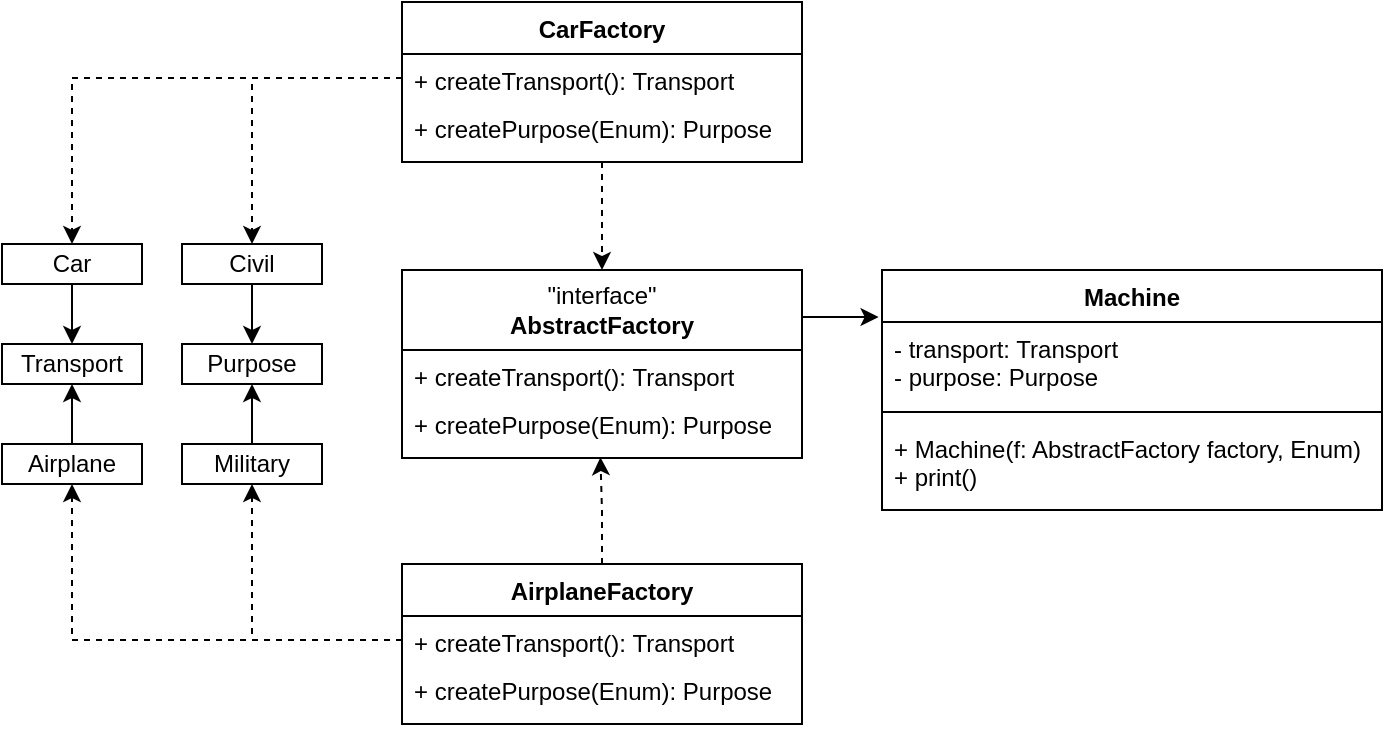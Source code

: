 <mxfile version="24.0.1" type="device">
  <diagram name="Страница — 1" id="iVpCG7FMlawMoxD5orLH">
    <mxGraphModel dx="2074" dy="2987" grid="1" gridSize="10" guides="1" tooltips="1" connect="1" arrows="1" fold="1" page="1" pageScale="1" pageWidth="827" pageHeight="1169" math="0" shadow="0">
      <root>
        <mxCell id="0" />
        <mxCell id="1" parent="0" />
        <mxCell id="Z0x5usEhRj3-oJsWClzO-65" style="edgeStyle=orthogonalEdgeStyle;rounded=0;orthogonalLoop=1;jettySize=auto;html=1;exitX=0.5;exitY=1;exitDx=0;exitDy=0;entryX=0.5;entryY=0;entryDx=0;entryDy=0;dashed=1;" edge="1" parent="1" source="Z0x5usEhRj3-oJsWClzO-35" target="Z0x5usEhRj3-oJsWClzO-39">
          <mxGeometry relative="1" as="geometry" />
        </mxCell>
        <mxCell id="Z0x5usEhRj3-oJsWClzO-35" value="CarFactory" style="swimlane;fontStyle=1;align=center;verticalAlign=top;childLayout=stackLayout;horizontal=1;startSize=26;horizontalStack=0;resizeParent=1;resizeParentMax=0;resizeLast=0;collapsible=1;marginBottom=0;whiteSpace=wrap;html=1;" vertex="1" parent="1">
          <mxGeometry x="-520" y="-1961" width="200" height="80" as="geometry" />
        </mxCell>
        <mxCell id="Z0x5usEhRj3-oJsWClzO-38" value="+ createTransport():&amp;nbsp;Transport" style="text;strokeColor=none;fillColor=none;align=left;verticalAlign=top;spacingLeft=4;spacingRight=4;overflow=hidden;rotatable=0;points=[[0,0.5],[1,0.5]];portConstraint=eastwest;whiteSpace=wrap;html=1;" vertex="1" parent="Z0x5usEhRj3-oJsWClzO-35">
          <mxGeometry y="26" width="200" height="24" as="geometry" />
        </mxCell>
        <mxCell id="Z0x5usEhRj3-oJsWClzO-60" value="+ createPurpose(Enum):&amp;nbsp;Purpose" style="text;strokeColor=none;fillColor=none;align=left;verticalAlign=top;spacingLeft=4;spacingRight=4;overflow=hidden;rotatable=0;points=[[0,0.5],[1,0.5]];portConstraint=eastwest;whiteSpace=wrap;html=1;" vertex="1" parent="Z0x5usEhRj3-oJsWClzO-35">
          <mxGeometry y="50" width="200" height="30" as="geometry" />
        </mxCell>
        <mxCell id="Z0x5usEhRj3-oJsWClzO-39" value="&quot;interface&quot;&lt;br&gt;&lt;b&gt;AbstractFactory&lt;/b&gt;" style="swimlane;fontStyle=0;childLayout=stackLayout;horizontal=1;startSize=40;fillColor=none;horizontalStack=0;resizeParent=1;resizeParentMax=0;resizeLast=0;collapsible=1;marginBottom=0;whiteSpace=wrap;html=1;" vertex="1" parent="1">
          <mxGeometry x="-520" y="-1827" width="200" height="94" as="geometry" />
        </mxCell>
        <mxCell id="Z0x5usEhRj3-oJsWClzO-64" value="+ createTransport():&amp;nbsp;Transport" style="text;strokeColor=none;fillColor=none;align=left;verticalAlign=top;spacingLeft=4;spacingRight=4;overflow=hidden;rotatable=0;points=[[0,0.5],[1,0.5]];portConstraint=eastwest;whiteSpace=wrap;html=1;" vertex="1" parent="Z0x5usEhRj3-oJsWClzO-39">
          <mxGeometry y="40" width="200" height="24" as="geometry" />
        </mxCell>
        <mxCell id="Z0x5usEhRj3-oJsWClzO-63" value="+ createPurpose(Enum):&amp;nbsp;Purpose" style="text;strokeColor=none;fillColor=none;align=left;verticalAlign=top;spacingLeft=4;spacingRight=4;overflow=hidden;rotatable=0;points=[[0,0.5],[1,0.5]];portConstraint=eastwest;whiteSpace=wrap;html=1;" vertex="1" parent="Z0x5usEhRj3-oJsWClzO-39">
          <mxGeometry y="64" width="200" height="30" as="geometry" />
        </mxCell>
        <mxCell id="Z0x5usEhRj3-oJsWClzO-56" style="edgeStyle=orthogonalEdgeStyle;rounded=0;orthogonalLoop=1;jettySize=auto;html=1;exitX=0.5;exitY=1;exitDx=0;exitDy=0;entryX=0.5;entryY=0;entryDx=0;entryDy=0;" edge="1" parent="1" source="Z0x5usEhRj3-oJsWClzO-44" target="Z0x5usEhRj3-oJsWClzO-45">
          <mxGeometry relative="1" as="geometry" />
        </mxCell>
        <mxCell id="Z0x5usEhRj3-oJsWClzO-44" value="Car" style="html=1;whiteSpace=wrap;" vertex="1" parent="1">
          <mxGeometry x="-720" y="-1840" width="70" height="20" as="geometry" />
        </mxCell>
        <mxCell id="Z0x5usEhRj3-oJsWClzO-45" value="Transport" style="html=1;whiteSpace=wrap;" vertex="1" parent="1">
          <mxGeometry x="-720" y="-1790" width="70" height="20" as="geometry" />
        </mxCell>
        <mxCell id="Z0x5usEhRj3-oJsWClzO-55" style="edgeStyle=orthogonalEdgeStyle;rounded=0;orthogonalLoop=1;jettySize=auto;html=1;exitX=0.5;exitY=0;exitDx=0;exitDy=0;entryX=0.5;entryY=1;entryDx=0;entryDy=0;" edge="1" parent="1" source="Z0x5usEhRj3-oJsWClzO-46" target="Z0x5usEhRj3-oJsWClzO-45">
          <mxGeometry relative="1" as="geometry" />
        </mxCell>
        <mxCell id="Z0x5usEhRj3-oJsWClzO-46" value="Airplane" style="html=1;whiteSpace=wrap;" vertex="1" parent="1">
          <mxGeometry x="-720" y="-1740" width="70" height="20" as="geometry" />
        </mxCell>
        <mxCell id="Z0x5usEhRj3-oJsWClzO-57" style="edgeStyle=orthogonalEdgeStyle;rounded=0;orthogonalLoop=1;jettySize=auto;html=1;exitX=0.5;exitY=1;exitDx=0;exitDy=0;entryX=0.5;entryY=0;entryDx=0;entryDy=0;" edge="1" parent="1" source="Z0x5usEhRj3-oJsWClzO-48" target="Z0x5usEhRj3-oJsWClzO-49">
          <mxGeometry relative="1" as="geometry" />
        </mxCell>
        <mxCell id="Z0x5usEhRj3-oJsWClzO-48" value="Civil" style="html=1;whiteSpace=wrap;" vertex="1" parent="1">
          <mxGeometry x="-630" y="-1840" width="70" height="20" as="geometry" />
        </mxCell>
        <mxCell id="Z0x5usEhRj3-oJsWClzO-49" value="Purpose" style="html=1;whiteSpace=wrap;" vertex="1" parent="1">
          <mxGeometry x="-630" y="-1790" width="70" height="20" as="geometry" />
        </mxCell>
        <mxCell id="Z0x5usEhRj3-oJsWClzO-54" style="edgeStyle=orthogonalEdgeStyle;rounded=0;orthogonalLoop=1;jettySize=auto;html=1;exitX=0.5;exitY=0;exitDx=0;exitDy=0;entryX=0.5;entryY=1;entryDx=0;entryDy=0;" edge="1" parent="1" source="Z0x5usEhRj3-oJsWClzO-50" target="Z0x5usEhRj3-oJsWClzO-49">
          <mxGeometry relative="1" as="geometry" />
        </mxCell>
        <mxCell id="Z0x5usEhRj3-oJsWClzO-50" value="Military" style="html=1;whiteSpace=wrap;" vertex="1" parent="1">
          <mxGeometry x="-630" y="-1740" width="70" height="20" as="geometry" />
        </mxCell>
        <mxCell id="Z0x5usEhRj3-oJsWClzO-58" value="AirplaneFactory" style="swimlane;fontStyle=1;align=center;verticalAlign=top;childLayout=stackLayout;horizontal=1;startSize=26;horizontalStack=0;resizeParent=1;resizeParentMax=0;resizeLast=0;collapsible=1;marginBottom=0;whiteSpace=wrap;html=1;" vertex="1" parent="1">
          <mxGeometry x="-520" y="-1680" width="200" height="80" as="geometry" />
        </mxCell>
        <mxCell id="Z0x5usEhRj3-oJsWClzO-59" value="+ create&lt;span style=&quot;background-color: initial;&quot;&gt;Transport():&amp;nbsp;Transport&lt;/span&gt;" style="text;strokeColor=none;fillColor=none;align=left;verticalAlign=top;spacingLeft=4;spacingRight=4;overflow=hidden;rotatable=0;points=[[0,0.5],[1,0.5]];portConstraint=eastwest;whiteSpace=wrap;html=1;" vertex="1" parent="Z0x5usEhRj3-oJsWClzO-58">
          <mxGeometry y="26" width="200" height="24" as="geometry" />
        </mxCell>
        <mxCell id="Z0x5usEhRj3-oJsWClzO-61" value="+ createPurpose(Enum):&amp;nbsp;Purpose" style="text;strokeColor=none;fillColor=none;align=left;verticalAlign=top;spacingLeft=4;spacingRight=4;overflow=hidden;rotatable=0;points=[[0,0.5],[1,0.5]];portConstraint=eastwest;whiteSpace=wrap;html=1;" vertex="1" parent="Z0x5usEhRj3-oJsWClzO-58">
          <mxGeometry y="50" width="200" height="30" as="geometry" />
        </mxCell>
        <mxCell id="Z0x5usEhRj3-oJsWClzO-66" style="edgeStyle=orthogonalEdgeStyle;rounded=0;orthogonalLoop=1;jettySize=auto;html=1;exitX=0.5;exitY=0;exitDx=0;exitDy=0;entryX=0.496;entryY=0.987;entryDx=0;entryDy=0;entryPerimeter=0;dashed=1;" edge="1" parent="1" source="Z0x5usEhRj3-oJsWClzO-58" target="Z0x5usEhRj3-oJsWClzO-63">
          <mxGeometry relative="1" as="geometry" />
        </mxCell>
        <mxCell id="Z0x5usEhRj3-oJsWClzO-67" style="edgeStyle=orthogonalEdgeStyle;rounded=0;orthogonalLoop=1;jettySize=auto;html=1;exitX=0;exitY=0.5;exitDx=0;exitDy=0;entryX=0.5;entryY=1;entryDx=0;entryDy=0;dashed=1;" edge="1" parent="1" source="Z0x5usEhRj3-oJsWClzO-59" target="Z0x5usEhRj3-oJsWClzO-46">
          <mxGeometry relative="1" as="geometry" />
        </mxCell>
        <mxCell id="Z0x5usEhRj3-oJsWClzO-71" style="edgeStyle=orthogonalEdgeStyle;rounded=0;orthogonalLoop=1;jettySize=auto;html=1;exitX=0;exitY=0.5;exitDx=0;exitDy=0;entryX=0.5;entryY=1;entryDx=0;entryDy=0;dashed=1;" edge="1" parent="1" source="Z0x5usEhRj3-oJsWClzO-59" target="Z0x5usEhRj3-oJsWClzO-50">
          <mxGeometry relative="1" as="geometry" />
        </mxCell>
        <mxCell id="Z0x5usEhRj3-oJsWClzO-72" style="edgeStyle=orthogonalEdgeStyle;rounded=0;orthogonalLoop=1;jettySize=auto;html=1;exitX=0;exitY=0.5;exitDx=0;exitDy=0;entryX=0.5;entryY=0;entryDx=0;entryDy=0;dashed=1;" edge="1" parent="1" source="Z0x5usEhRj3-oJsWClzO-38" target="Z0x5usEhRj3-oJsWClzO-44">
          <mxGeometry relative="1" as="geometry" />
        </mxCell>
        <mxCell id="Z0x5usEhRj3-oJsWClzO-73" style="edgeStyle=orthogonalEdgeStyle;rounded=0;orthogonalLoop=1;jettySize=auto;html=1;exitX=0;exitY=0.5;exitDx=0;exitDy=0;entryX=0.5;entryY=0;entryDx=0;entryDy=0;dashed=1;" edge="1" parent="1" source="Z0x5usEhRj3-oJsWClzO-38" target="Z0x5usEhRj3-oJsWClzO-48">
          <mxGeometry relative="1" as="geometry" />
        </mxCell>
        <mxCell id="Z0x5usEhRj3-oJsWClzO-75" value="Machine" style="swimlane;fontStyle=1;align=center;verticalAlign=top;childLayout=stackLayout;horizontal=1;startSize=26;horizontalStack=0;resizeParent=1;resizeParentMax=0;resizeLast=0;collapsible=1;marginBottom=0;whiteSpace=wrap;html=1;" vertex="1" parent="1">
          <mxGeometry x="-280" y="-1827" width="250" height="120" as="geometry" />
        </mxCell>
        <mxCell id="Z0x5usEhRj3-oJsWClzO-76" value="- transport: Transport&lt;div&gt;-&amp;nbsp;purpose:&amp;nbsp;Purpose&lt;br&gt;&lt;div&gt;&lt;br&gt;&lt;/div&gt;&lt;/div&gt;" style="text;strokeColor=none;fillColor=none;align=left;verticalAlign=top;spacingLeft=4;spacingRight=4;overflow=hidden;rotatable=0;points=[[0,0.5],[1,0.5]];portConstraint=eastwest;whiteSpace=wrap;html=1;" vertex="1" parent="Z0x5usEhRj3-oJsWClzO-75">
          <mxGeometry y="26" width="250" height="40" as="geometry" />
        </mxCell>
        <mxCell id="Z0x5usEhRj3-oJsWClzO-77" value="" style="line;strokeWidth=1;fillColor=none;align=left;verticalAlign=middle;spacingTop=-1;spacingLeft=3;spacingRight=3;rotatable=0;labelPosition=right;points=[];portConstraint=eastwest;strokeColor=inherit;" vertex="1" parent="Z0x5usEhRj3-oJsWClzO-75">
          <mxGeometry y="66" width="250" height="10" as="geometry" />
        </mxCell>
        <mxCell id="Z0x5usEhRj3-oJsWClzO-78" value="+ Machine(f: AbstractFactory factory, Enum)&lt;div&gt;+&amp;nbsp;print()&lt;/div&gt;" style="text;strokeColor=none;fillColor=none;align=left;verticalAlign=top;spacingLeft=4;spacingRight=4;overflow=hidden;rotatable=0;points=[[0,0.5],[1,0.5]];portConstraint=eastwest;whiteSpace=wrap;html=1;" vertex="1" parent="Z0x5usEhRj3-oJsWClzO-75">
          <mxGeometry y="76" width="250" height="44" as="geometry" />
        </mxCell>
        <mxCell id="Z0x5usEhRj3-oJsWClzO-91" style="edgeStyle=orthogonalEdgeStyle;rounded=0;orthogonalLoop=1;jettySize=auto;html=1;exitX=1;exitY=0.25;exitDx=0;exitDy=0;entryX=-0.007;entryY=0.188;entryDx=0;entryDy=0;entryPerimeter=0;" edge="1" parent="1" source="Z0x5usEhRj3-oJsWClzO-39" target="Z0x5usEhRj3-oJsWClzO-75">
          <mxGeometry relative="1" as="geometry" />
        </mxCell>
      </root>
    </mxGraphModel>
  </diagram>
</mxfile>
